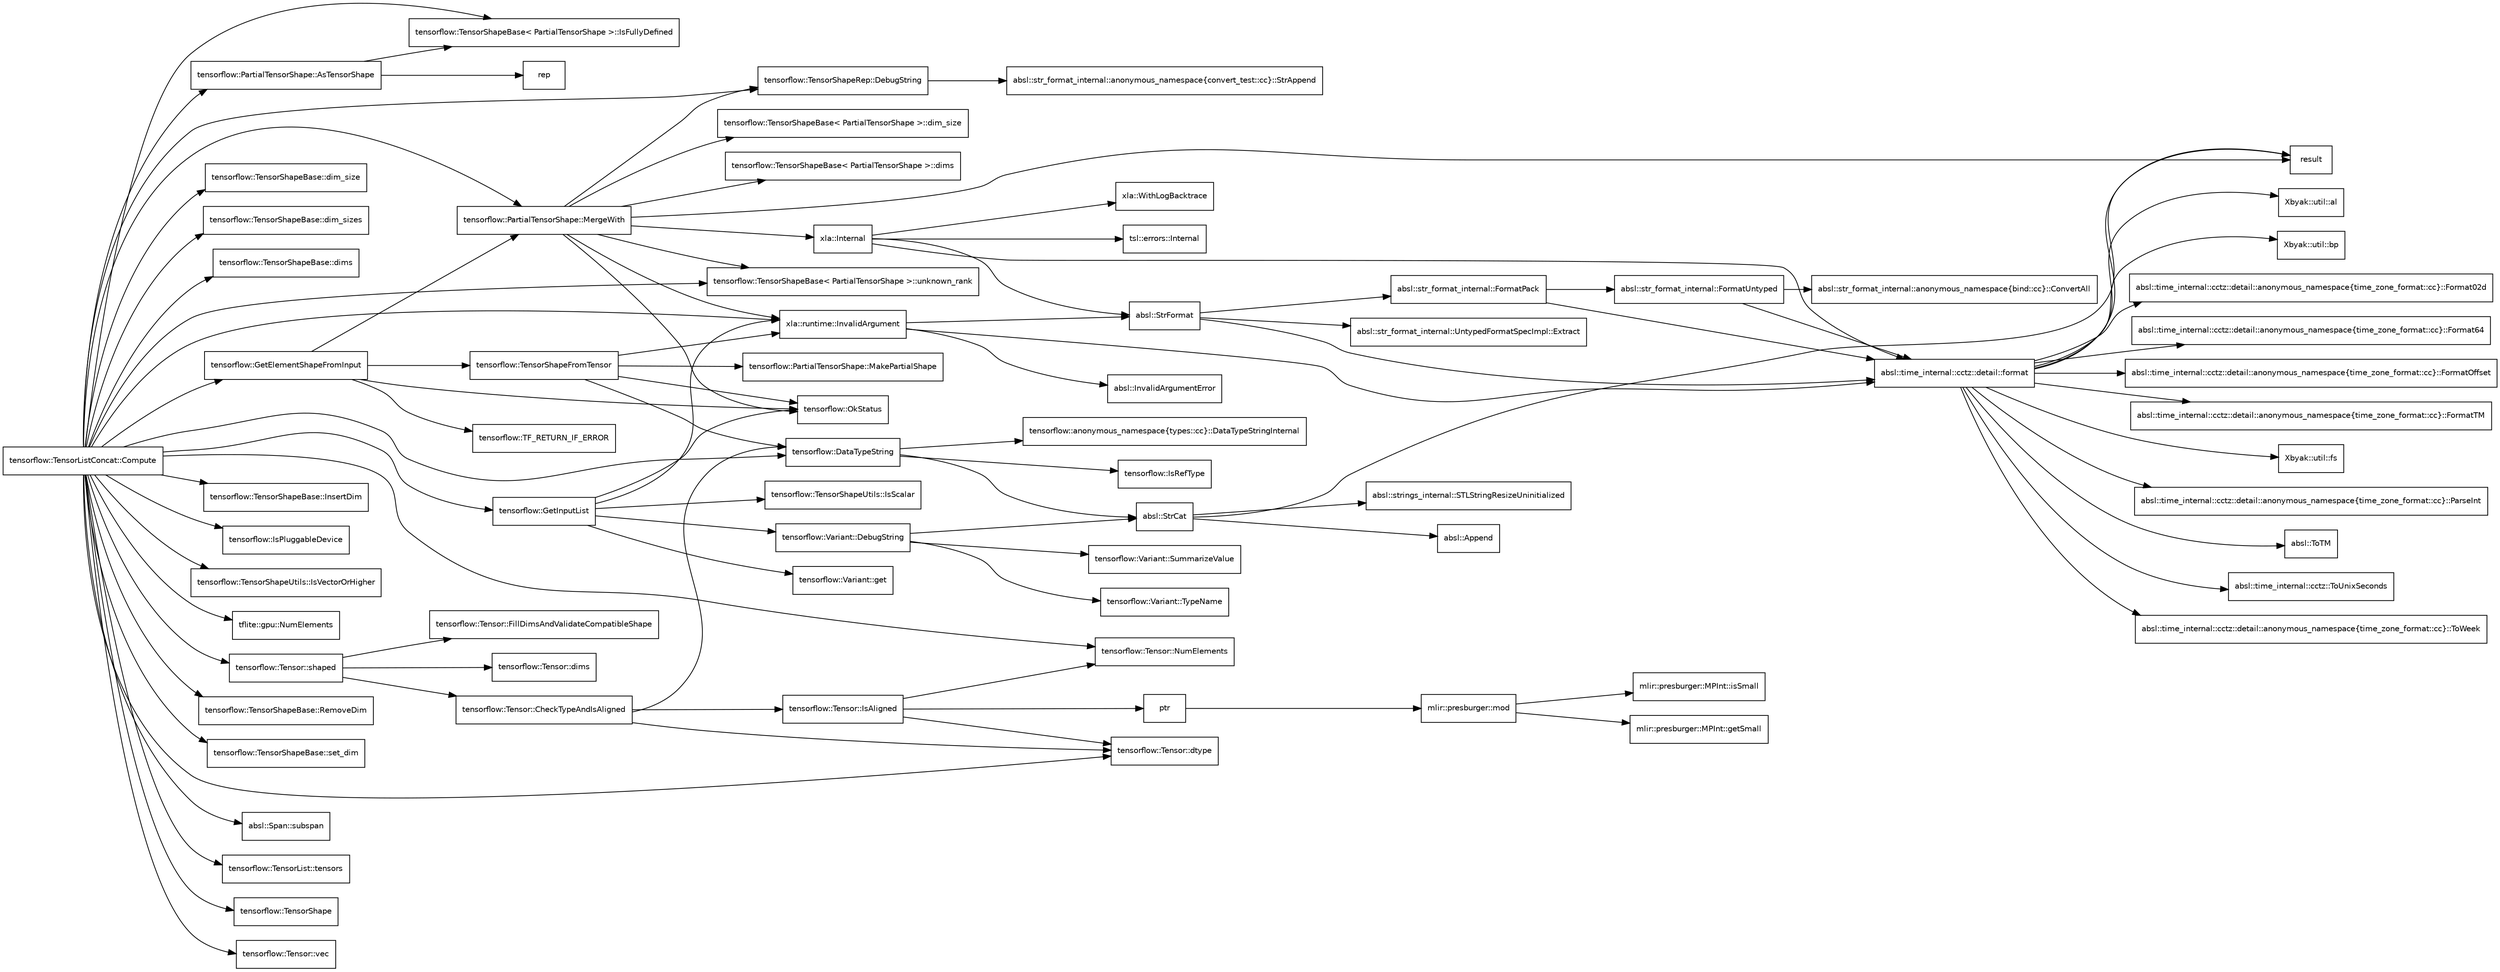 strict digraph  {
edge [fontname="Helvetica",fontsize="10",labelfontname="Helvetica",labelfontsize="10"];
node [fontname="Helvetica",fontsize="10",shape=record];
rankdir="LR";
"tensorflow::TensorListConcat::Compute";
"tensorflow::PartialTensorShape::AsTensorShape";
"tensorflow::TensorShapeBase\< PartialTensorShape \>::IsFullyDefined";
"rep";
"tensorflow::DataTypeString";
"tensorflow::anonymous_namespace\{types::cc\}::DataTypeStringInternal";
"tensorflow::IsRefType";
"absl::StrCat";
"absl::Append";
"result";
"absl::strings_internal::STLStringResizeUninitialized";
"tensorflow::TensorShapeRep::DebugString";
"absl::str_format_internal::anonymous_namespace\{convert_test::cc\}::StrAppend";
"tensorflow::TensorShapeBase::dim_size";
"tensorflow::TensorShapeBase::dim_sizes";
"tensorflow::TensorShapeBase::dims";
"tensorflow::Tensor::dtype";
"tensorflow::GetElementShapeFromInput";
"tensorflow::PartialTensorShape::MergeWith";
"tensorflow::TensorShapeBase\< PartialTensorShape \>::dim_size";
"tensorflow::TensorShapeBase\< PartialTensorShape \>::dims";
"xla::Internal";
"absl::time_internal::cctz::detail::format";
"Xbyak::util::al";
"Xbyak::util::bp";
"absl::time_internal::cctz::detail::anonymous_namespace\{time_zone_format::cc\}::Format02d";
"absl::time_internal::cctz::detail::anonymous_namespace\{time_zone_format::cc\}::Format64";
"absl::time_internal::cctz::detail::anonymous_namespace\{time_zone_format::cc\}::FormatOffset";
"absl::time_internal::cctz::detail::anonymous_namespace\{time_zone_format::cc\}::FormatTM";
"Xbyak::util::fs";
"absl::time_internal::cctz::detail::anonymous_namespace\{time_zone_format::cc\}::ParseInt";
"absl::ToTM";
"absl::time_internal::cctz::ToUnixSeconds";
"absl::time_internal::cctz::detail::anonymous_namespace\{time_zone_format::cc\}::ToWeek";
"tsl::errors::Internal";
"absl::StrFormat";
"absl::str_format_internal::UntypedFormatSpecImpl::Extract";
"absl::str_format_internal::FormatPack";
"absl::str_format_internal::FormatUntyped";
"absl::str_format_internal::anonymous_namespace\{bind::cc\}::ConvertAll";
"xla::WithLogBacktrace";
"xla::runtime::InvalidArgument";
"absl::InvalidArgumentError";
"tensorflow::OkStatus";
"tensorflow::TensorShapeBase\< PartialTensorShape \>::unknown_rank";
"tensorflow::TensorShapeFromTensor";
"tensorflow::PartialTensorShape::MakePartialShape";
"tensorflow::TF_RETURN_IF_ERROR";
"tensorflow::GetInputList";
"tensorflow::Variant::DebugString";
"tensorflow::Variant::SummarizeValue";
"tensorflow::Variant::TypeName";
"tensorflow::Variant::get";
"tensorflow::TensorShapeUtils::IsScalar";
"tensorflow::TensorShapeBase::InsertDim";
"tensorflow::IsPluggableDevice";
"tensorflow::TensorShapeUtils::IsVectorOrHigher";
"tflite::gpu::NumElements";
"tensorflow::Tensor::NumElements";
"tensorflow::TensorShapeBase::RemoveDim";
"tensorflow::TensorShapeBase::set_dim";
"tensorflow::Tensor::shaped";
"tensorflow::Tensor::CheckTypeAndIsAligned";
"tensorflow::Tensor::IsAligned";
"ptr";
"mlir::presburger::mod";
"mlir::presburger::MPInt::getSmall";
"mlir::presburger::MPInt::isSmall";
"tensorflow::Tensor::dims";
"tensorflow::Tensor::FillDimsAndValidateCompatibleShape";
"absl::Span::subspan";
"tensorflow::TensorList::tensors";
"tensorflow::TensorShape";
"tensorflow::Tensor::vec";
"tensorflow::TensorListConcat::Compute" -> "tensorflow::PartialTensorShape::AsTensorShape";
"tensorflow::TensorListConcat::Compute" -> "tensorflow::DataTypeString";
"tensorflow::TensorListConcat::Compute" -> "tensorflow::TensorShapeRep::DebugString";
"tensorflow::TensorListConcat::Compute" -> "tensorflow::TensorShapeBase::dim_size";
"tensorflow::TensorListConcat::Compute" -> "tensorflow::TensorShapeBase::dim_sizes";
"tensorflow::TensorListConcat::Compute" -> "tensorflow::TensorShapeBase::dims";
"tensorflow::TensorListConcat::Compute" -> "tensorflow::Tensor::dtype";
"tensorflow::TensorListConcat::Compute" -> "tensorflow::GetElementShapeFromInput";
"tensorflow::TensorListConcat::Compute" -> "tensorflow::GetInputList";
"tensorflow::TensorListConcat::Compute" -> "tensorflow::TensorShapeBase::InsertDim";
"tensorflow::TensorListConcat::Compute" -> "xla::runtime::InvalidArgument";
"tensorflow::TensorListConcat::Compute" -> "tensorflow::TensorShapeBase\< PartialTensorShape \>::IsFullyDefined";
"tensorflow::TensorListConcat::Compute" -> "tensorflow::IsPluggableDevice";
"tensorflow::TensorListConcat::Compute" -> "tensorflow::TensorShapeUtils::IsVectorOrHigher";
"tensorflow::TensorListConcat::Compute" -> "tensorflow::PartialTensorShape::MergeWith";
"tensorflow::TensorListConcat::Compute" -> "tflite::gpu::NumElements";
"tensorflow::TensorListConcat::Compute" -> "tensorflow::Tensor::NumElements";
"tensorflow::TensorListConcat::Compute" -> "tensorflow::TensorShapeBase::RemoveDim";
"tensorflow::TensorListConcat::Compute" -> "tensorflow::TensorShapeBase::set_dim";
"tensorflow::TensorListConcat::Compute" -> "tensorflow::Tensor::shaped";
"tensorflow::TensorListConcat::Compute" -> "absl::Span::subspan";
"tensorflow::TensorListConcat::Compute" -> "tensorflow::TensorList::tensors";
"tensorflow::TensorListConcat::Compute" -> "tensorflow::TensorShape";
"tensorflow::TensorListConcat::Compute" -> "tensorflow::TensorShapeBase\< PartialTensorShape \>::unknown_rank";
"tensorflow::TensorListConcat::Compute" -> "tensorflow::Tensor::vec";
"tensorflow::PartialTensorShape::AsTensorShape" -> "tensorflow::TensorShapeBase\< PartialTensorShape \>::IsFullyDefined";
"tensorflow::PartialTensorShape::AsTensorShape" -> "rep";
"tensorflow::DataTypeString" -> "tensorflow::anonymous_namespace\{types::cc\}::DataTypeStringInternal";
"tensorflow::DataTypeString" -> "tensorflow::IsRefType";
"tensorflow::DataTypeString" -> "absl::StrCat";
"absl::StrCat" -> "absl::Append";
"absl::StrCat" -> "result";
"absl::StrCat" -> "absl::strings_internal::STLStringResizeUninitialized";
"tensorflow::TensorShapeRep::DebugString" -> "absl::str_format_internal::anonymous_namespace\{convert_test::cc\}::StrAppend";
"tensorflow::GetElementShapeFromInput" -> "tensorflow::PartialTensorShape::MergeWith";
"tensorflow::GetElementShapeFromInput" -> "tensorflow::OkStatus";
"tensorflow::GetElementShapeFromInput" -> "tensorflow::TensorShapeFromTensor";
"tensorflow::GetElementShapeFromInput" -> "tensorflow::TF_RETURN_IF_ERROR";
"tensorflow::PartialTensorShape::MergeWith" -> "tensorflow::TensorShapeRep::DebugString";
"tensorflow::PartialTensorShape::MergeWith" -> "tensorflow::TensorShapeBase\< PartialTensorShape \>::dim_size";
"tensorflow::PartialTensorShape::MergeWith" -> "tensorflow::TensorShapeBase\< PartialTensorShape \>::dims";
"tensorflow::PartialTensorShape::MergeWith" -> "xla::Internal";
"tensorflow::PartialTensorShape::MergeWith" -> "xla::runtime::InvalidArgument";
"tensorflow::PartialTensorShape::MergeWith" -> "tensorflow::OkStatus";
"tensorflow::PartialTensorShape::MergeWith" -> "result";
"tensorflow::PartialTensorShape::MergeWith" -> "tensorflow::TensorShapeBase\< PartialTensorShape \>::unknown_rank";
"xla::Internal" -> "absl::time_internal::cctz::detail::format";
"xla::Internal" -> "tsl::errors::Internal";
"xla::Internal" -> "absl::StrFormat";
"xla::Internal" -> "xla::WithLogBacktrace";
"absl::time_internal::cctz::detail::format" -> "Xbyak::util::al";
"absl::time_internal::cctz::detail::format" -> "Xbyak::util::bp";
"absl::time_internal::cctz::detail::format" -> "absl::time_internal::cctz::detail::anonymous_namespace\{time_zone_format::cc\}::Format02d";
"absl::time_internal::cctz::detail::format" -> "absl::time_internal::cctz::detail::anonymous_namespace\{time_zone_format::cc\}::Format64";
"absl::time_internal::cctz::detail::format" -> "absl::time_internal::cctz::detail::anonymous_namespace\{time_zone_format::cc\}::FormatOffset";
"absl::time_internal::cctz::detail::format" -> "absl::time_internal::cctz::detail::anonymous_namespace\{time_zone_format::cc\}::FormatTM";
"absl::time_internal::cctz::detail::format" -> "Xbyak::util::fs";
"absl::time_internal::cctz::detail::format" -> "absl::time_internal::cctz::detail::anonymous_namespace\{time_zone_format::cc\}::ParseInt";
"absl::time_internal::cctz::detail::format" -> "result";
"absl::time_internal::cctz::detail::format" -> "absl::ToTM";
"absl::time_internal::cctz::detail::format" -> "absl::time_internal::cctz::ToUnixSeconds";
"absl::time_internal::cctz::detail::format" -> "absl::time_internal::cctz::detail::anonymous_namespace\{time_zone_format::cc\}::ToWeek";
"absl::StrFormat" -> "absl::str_format_internal::UntypedFormatSpecImpl::Extract";
"absl::StrFormat" -> "absl::time_internal::cctz::detail::format";
"absl::StrFormat" -> "absl::str_format_internal::FormatPack";
"absl::str_format_internal::FormatPack" -> "absl::time_internal::cctz::detail::format";
"absl::str_format_internal::FormatPack" -> "absl::str_format_internal::FormatUntyped";
"absl::str_format_internal::FormatUntyped" -> "absl::str_format_internal::anonymous_namespace\{bind::cc\}::ConvertAll";
"absl::str_format_internal::FormatUntyped" -> "absl::time_internal::cctz::detail::format";
"xla::runtime::InvalidArgument" -> "absl::time_internal::cctz::detail::format";
"xla::runtime::InvalidArgument" -> "absl::InvalidArgumentError";
"xla::runtime::InvalidArgument" -> "absl::StrFormat";
"tensorflow::TensorShapeFromTensor" -> "tensorflow::DataTypeString";
"tensorflow::TensorShapeFromTensor" -> "xla::runtime::InvalidArgument";
"tensorflow::TensorShapeFromTensor" -> "tensorflow::PartialTensorShape::MakePartialShape";
"tensorflow::TensorShapeFromTensor" -> "tensorflow::OkStatus";
"tensorflow::GetInputList" -> "tensorflow::Variant::DebugString";
"tensorflow::GetInputList" -> "tensorflow::Variant::get";
"tensorflow::GetInputList" -> "xla::runtime::InvalidArgument";
"tensorflow::GetInputList" -> "tensorflow::TensorShapeUtils::IsScalar";
"tensorflow::GetInputList" -> "tensorflow::OkStatus";
"tensorflow::Variant::DebugString" -> "absl::StrCat";
"tensorflow::Variant::DebugString" -> "tensorflow::Variant::SummarizeValue";
"tensorflow::Variant::DebugString" -> "tensorflow::Variant::TypeName";
"tensorflow::Tensor::shaped" -> "tensorflow::Tensor::CheckTypeAndIsAligned";
"tensorflow::Tensor::shaped" -> "tensorflow::Tensor::dims";
"tensorflow::Tensor::shaped" -> "tensorflow::Tensor::FillDimsAndValidateCompatibleShape";
"tensorflow::Tensor::CheckTypeAndIsAligned" -> "tensorflow::DataTypeString";
"tensorflow::Tensor::CheckTypeAndIsAligned" -> "tensorflow::Tensor::dtype";
"tensorflow::Tensor::CheckTypeAndIsAligned" -> "tensorflow::Tensor::IsAligned";
"tensorflow::Tensor::IsAligned" -> "tensorflow::Tensor::dtype";
"tensorflow::Tensor::IsAligned" -> "tensorflow::Tensor::NumElements";
"tensorflow::Tensor::IsAligned" -> "ptr";
"ptr" -> "mlir::presburger::mod";
"mlir::presburger::mod" -> "mlir::presburger::MPInt::getSmall";
"mlir::presburger::mod" -> "mlir::presburger::MPInt::isSmall";
}
